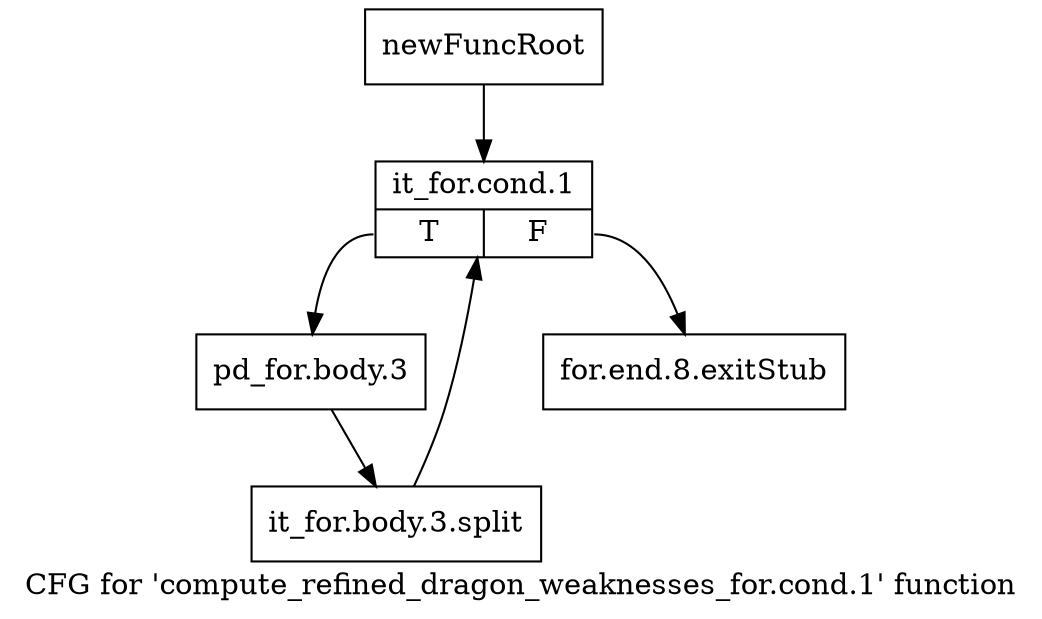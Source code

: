digraph "CFG for 'compute_refined_dragon_weaknesses_for.cond.1' function" {
	label="CFG for 'compute_refined_dragon_weaknesses_for.cond.1' function";

	Node0x3f25240 [shape=record,label="{newFuncRoot}"];
	Node0x3f25240 -> Node0x3f1b680;
	Node0x3f25290 [shape=record,label="{for.end.8.exitStub}"];
	Node0x3f1b680 [shape=record,label="{it_for.cond.1|{<s0>T|<s1>F}}"];
	Node0x3f1b680:s0 -> Node0x3f1b6d0;
	Node0x3f1b680:s1 -> Node0x3f25290;
	Node0x3f1b6d0 [shape=record,label="{pd_for.body.3}"];
	Node0x3f1b6d0 -> Node0x4f9a750;
	Node0x4f9a750 [shape=record,label="{it_for.body.3.split}"];
	Node0x4f9a750 -> Node0x3f1b680;
}
